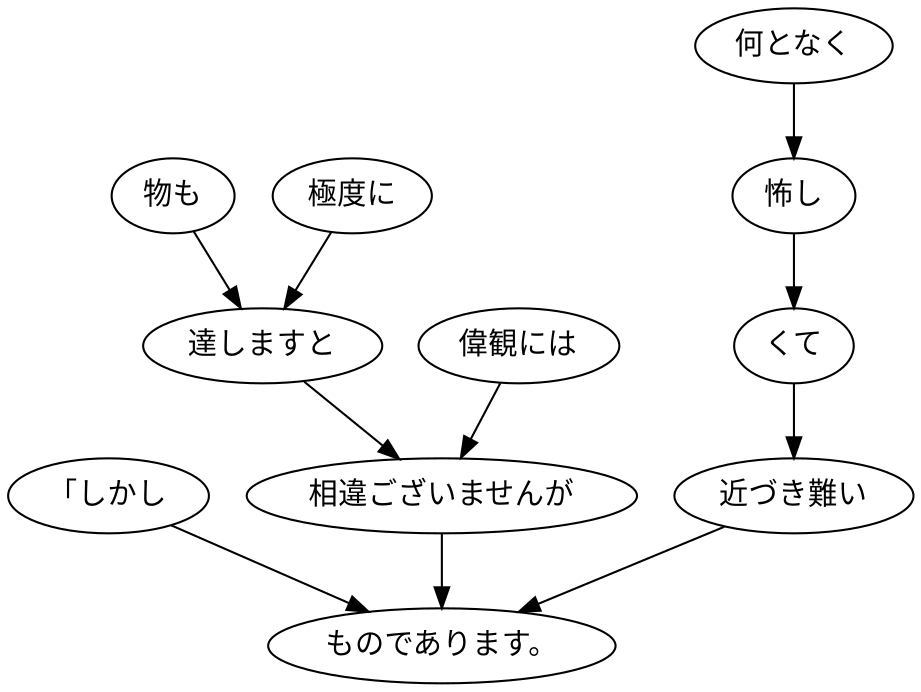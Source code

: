 digraph graph1985 {
	node0 [label="「しかし"];
	node1 [label="物も"];
	node2 [label="極度に"];
	node3 [label="達しますと"];
	node4 [label="偉観には"];
	node5 [label="相違ございませんが"];
	node6 [label="何となく"];
	node7 [label="怖し"];
	node8 [label="くて"];
	node9 [label="近づき難い"];
	node10 [label="ものであります。"];
	node0 -> node10;
	node1 -> node3;
	node2 -> node3;
	node3 -> node5;
	node4 -> node5;
	node5 -> node10;
	node6 -> node7;
	node7 -> node8;
	node8 -> node9;
	node9 -> node10;
}
